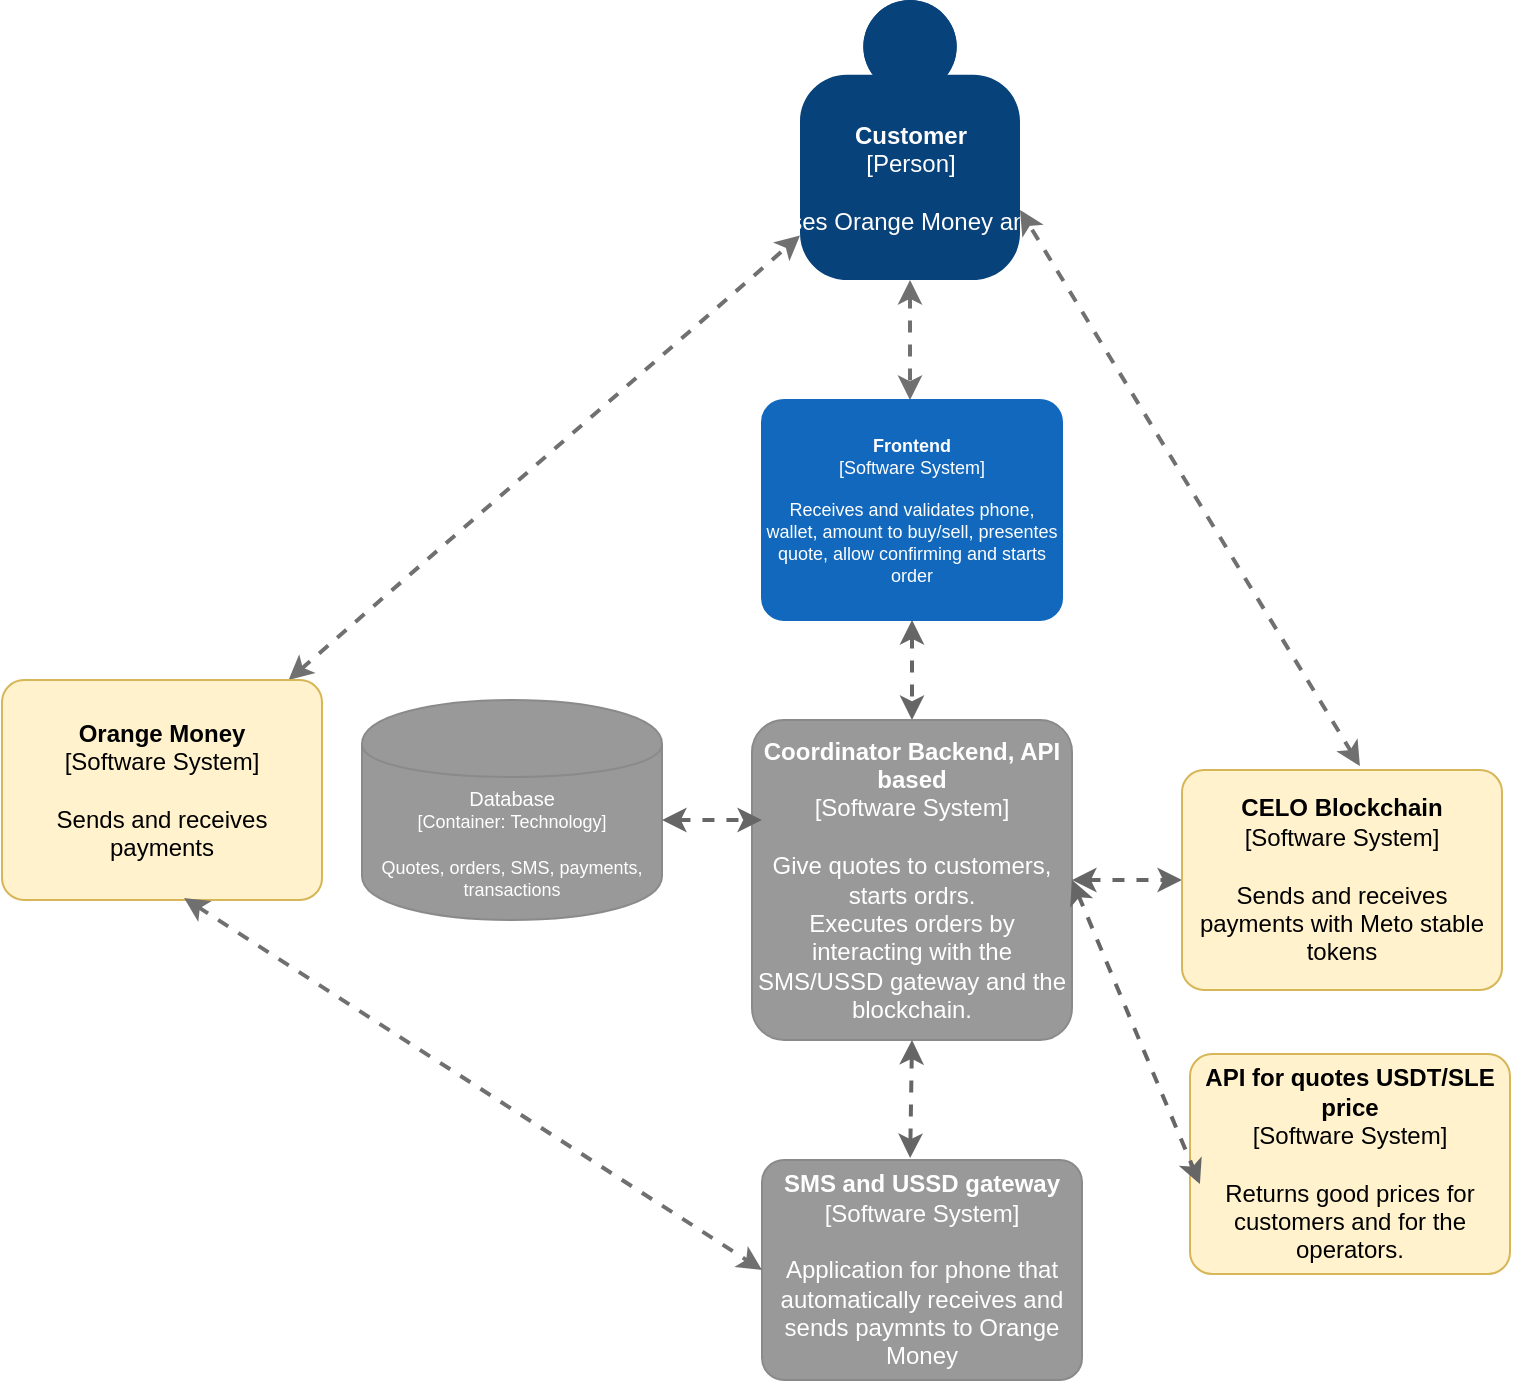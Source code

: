 <mxfile version="28.1.0" pages="2">
  <diagram name="Architecture" id="yEEcBh3pB4Gzy4ZBuALV">
    <mxGraphModel dx="763" dy="410" grid="1" gridSize="10" guides="1" tooltips="1" connect="1" arrows="1" fold="1" page="1" pageScale="1" pageWidth="827" pageHeight="1169" math="0" shadow="0">
      <root>
        <mxCell id="0" />
        <mxCell id="1" parent="0" />
        <mxCell id="A9j_EMK6ovxgZcbHLVMY-1" style="edgeStyle=none;rounded=0;orthogonalLoop=1;jettySize=auto;html=1;dashed=1;strokeColor=#666666;strokeWidth=2;fillColor=#f5f5f5;exitX=0.5;exitY=1;exitDx=0;exitDy=0;exitPerimeter=0;startArrow=classic;startFill=1;" parent="1" source="A9j_EMK6ovxgZcbHLVMY-7" target="A9j_EMK6ovxgZcbHLVMY-8" edge="1">
          <mxGeometry relative="1" as="geometry">
            <mxPoint x="603" y="335" as="targetPoint" />
            <mxPoint x="534" y="335" as="sourcePoint" />
          </mxGeometry>
        </mxCell>
        <mxCell id="A9j_EMK6ovxgZcbHLVMY-2" value="&lt;br&gt;&lt;div&gt;&lt;br&gt;&lt;/div&gt;" style="edgeLabel;html=1;align=center;verticalAlign=middle;resizable=0;points=[];" parent="A9j_EMK6ovxgZcbHLVMY-1" connectable="0" vertex="1">
          <mxGeometry x="-0.04" y="2" relative="1" as="geometry">
            <mxPoint as="offset" />
          </mxGeometry>
        </mxCell>
        <mxCell id="A9j_EMK6ovxgZcbHLVMY-3" style="edgeStyle=none;rounded=0;orthogonalLoop=1;jettySize=auto;html=1;dashed=1;strokeColor=#707070;strokeWidth=2;fontColor=#707070;startArrow=classic;startFill=1;endArrow=classic;endFill=1;" parent="1" source="A9j_EMK6ovxgZcbHLVMY-6" target="A9j_EMK6ovxgZcbHLVMY-5" edge="1">
          <mxGeometry relative="1" as="geometry">
            <mxPoint x="298.703" y="280" as="sourcePoint" />
          </mxGeometry>
        </mxCell>
        <mxCell id="A9j_EMK6ovxgZcbHLVMY-4" style="edgeStyle=none;rounded=0;orthogonalLoop=1;jettySize=auto;html=1;dashed=1;strokeColor=#707070;strokeWidth=2;fontColor=#707070;startArrow=classic;startFill=1;" parent="1" source="A9j_EMK6ovxgZcbHLVMY-5" edge="1">
          <mxGeometry relative="1" as="geometry">
            <mxPoint x="454" y="280" as="targetPoint" />
          </mxGeometry>
        </mxCell>
        <object placeholders="1" c4Name="Customer" c4Type="Person" c4Description="Buys or sells. Uses Orange Money and a web3 wallet." label="&lt;b&gt;%c4Name%&lt;/b&gt;&lt;div&gt;[%c4Type%]&lt;/div&gt;&lt;br&gt;&lt;div&gt;%c4Description%&lt;/div&gt;" id="A9j_EMK6ovxgZcbHLVMY-5">
          <mxCell style="html=1;dashed=0;whitespace=wrap;fillColor=#08427b;strokeColor=none;fontColor=#ffffff;shape=mxgraph.c4.person;align=center;metaEdit=1;points=[[0.5,0,0],[1,0.5,0],[1,0.75,0],[0.75,1,0],[0.5,1,0],[0.25,1,0],[0,0.75,0],[0,0.5,0]];metaData={&quot;c4Type&quot;:{&quot;editable&quot;:false}};" parent="1" vertex="1">
            <mxGeometry x="399" y="80" width="110.0" height="140" as="geometry" />
          </mxCell>
        </object>
        <object placeholders="1" c4Name="Orange Money" c4Type="Software System" c4Description="Sends and receives payments" label="&lt;b&gt;%c4Name%&lt;/b&gt;&lt;div&gt;[%c4Type%]&lt;/div&gt;&lt;br&gt;&lt;div&gt;%c4Description%&lt;/div&gt;" id="A9j_EMK6ovxgZcbHLVMY-6">
          <mxCell style="rounded=1;whiteSpace=wrap;html=1;labelBackgroundColor=none;fillColor=#fff2cc;align=center;arcSize=10;strokeColor=#d6b656;metaEdit=1;metaData={&quot;c4Type&quot;:{&quot;editable&quot;:false}};points=[[0.25,0,0],[0.5,0,0],[0.75,0,0],[1,0.25,0],[1,0.5,0],[1,0.75,0],[0.75,1,0],[0.5,1,0],[0.25,1,0],[0,0.75,0],[0,0.5,0],[0,0.25,0]];" parent="1" vertex="1">
            <mxGeometry y="420" width="160" height="110.0" as="geometry" />
          </mxCell>
        </object>
        <object placeholders="1" c4Name="Frontend" c4Type="Software System" c4Description="Receives and validates phone, wallet, amount to buy/sell, presentes quote, allow confirming and starts order" label="&lt;b style=&quot;font-size: 9px;&quot;&gt;%c4Name%&lt;/b&gt;&lt;div style=&quot;font-size: 9px;&quot;&gt;[%c4Type%]&lt;/div&gt;&lt;br style=&quot;font-size: 9px;&quot;&gt;&lt;div style=&quot;font-size: 9px;&quot;&gt;%c4Description%&lt;/div&gt;" id="A9j_EMK6ovxgZcbHLVMY-7">
          <mxCell style="rounded=1;whiteSpace=wrap;html=1;labelBackgroundColor=none;fillColor=#1168BD;fontColor=#ffffff;align=center;arcSize=10;strokeColor=#1168BD;metaEdit=1;metaData={&quot;c4Type&quot;:{&quot;editable&quot;:false}};points=[[0.25,0,0],[0.5,0,0],[0.75,0,0],[1,0.25,0],[1,0.5,0],[1,0.75,0],[0.75,1,0],[0.5,1,0],[0.25,1,0],[0,0.75,0],[0,0.5,0],[0,0.25,0]];fontSize=9;" parent="1" vertex="1">
            <mxGeometry x="380" y="280" width="150" height="110" as="geometry" />
          </mxCell>
        </object>
        <object placeholders="1" c4Name="Coordinator Backend, API based" c4Type="Software System" c4Description="Give quotes to customers, starts ordrs.&#xa;Executes orders by interacting with the SMS/USSD gateway and the blockchain." label="&lt;b&gt;%c4Name%&lt;/b&gt;&lt;div&gt;[%c4Type%]&lt;/div&gt;&lt;br&gt;&lt;div&gt;%c4Description%&lt;/div&gt;" id="A9j_EMK6ovxgZcbHLVMY-8">
          <mxCell style="rounded=1;whiteSpace=wrap;html=1;labelBackgroundColor=none;fillColor=#999999;fontColor=#ffffff;align=center;arcSize=10;strokeColor=#8A8A8A;metaEdit=1;metaData={&quot;c4Type&quot;:{&quot;editable&quot;:false}};points=[[0.25,0,0],[0.5,0,0],[0.75,0,0],[1,0.25,0],[1,0.5,0],[1,0.75,0],[0.75,1,0],[0.5,1,0],[0.25,1,0],[0,0.75,0],[0,0.5,0],[0,0.25,0]];" parent="1" vertex="1">
            <mxGeometry x="375" y="440" width="160" height="160" as="geometry" />
          </mxCell>
        </object>
        <object placeholders="1" c4Name="SMS and USSD gateway" c4Type="Software System" c4Description="Application for phone that automatically receives and sends paymnts to Orange Money" label="&lt;b&gt;%c4Name%&lt;/b&gt;&lt;div&gt;[%c4Type%]&lt;/div&gt;&lt;br&gt;&lt;div&gt;%c4Description%&lt;/div&gt;" id="A9j_EMK6ovxgZcbHLVMY-9">
          <mxCell style="rounded=1;whiteSpace=wrap;html=1;labelBackgroundColor=none;fillColor=#999999;fontColor=#ffffff;align=center;arcSize=10;strokeColor=#8A8A8A;metaEdit=1;metaData={&quot;c4Type&quot;:{&quot;editable&quot;:false}};points=[[0.25,0,0],[0.5,0,0],[0.75,0,0],[1,0.25,0],[1,0.5,0],[1,0.75,0],[0.75,1,0],[0.5,1,0],[0.25,1,0],[0,0.75,0],[0,0.5,0],[0,0.25,0]];" parent="1" vertex="1">
            <mxGeometry x="380" y="660" width="160" height="110.0" as="geometry" />
          </mxCell>
        </object>
        <mxCell id="A9j_EMK6ovxgZcbHLVMY-10" style="edgeStyle=none;rounded=0;orthogonalLoop=1;jettySize=auto;html=1;dashed=1;strokeColor=#666666;strokeWidth=2;fillColor=#f5f5f5;exitX=0.5;exitY=1;exitDx=0;exitDy=0;exitPerimeter=0;entryX=0.463;entryY=-0.009;entryDx=0;entryDy=0;entryPerimeter=0;startArrow=classic;startFill=1;" parent="1" source="A9j_EMK6ovxgZcbHLVMY-8" target="A9j_EMK6ovxgZcbHLVMY-9" edge="1">
          <mxGeometry relative="1" as="geometry">
            <mxPoint x="465" y="503" as="targetPoint" />
            <mxPoint x="465" y="453" as="sourcePoint" />
          </mxGeometry>
        </mxCell>
        <object placeholders="1" c4Type="Database" c4Technology="Technology" c4Description="Quotes, orders, SMS, payments, transactions" label="%c4Type%&lt;div style=&quot;font-size: 9px;&quot;&gt;[Container:&amp;nbsp;%c4Technology%]&lt;/div&gt;&lt;br style=&quot;font-size: 9px;&quot;&gt;&lt;div style=&quot;font-size: 9px;&quot;&gt;%c4Description%&lt;/div&gt;" id="A9j_EMK6ovxgZcbHLVMY-11">
          <mxCell style="shape=cylinder;whiteSpace=wrap;html=1;boundedLbl=1;rounded=1;labelBackgroundColor=none;fillColor=#999999;fontSize=10;fontColor=#ffffff;align=center;strokeColor=#8A8A8A;metaEdit=1;points=[[0.5,0,0],[1,0.25,0],[1,0.5,0],[1,0.75,0],[0.5,1,0],[0,0.75,0],[0,0.5,0],[0,0.25,0]];metaData={&quot;c4Type&quot;:{&quot;editable&quot;:false}};arcSize=10;" parent="1" vertex="1">
            <mxGeometry x="180" y="430" width="150" height="110" as="geometry" />
          </mxCell>
        </object>
        <mxCell id="A9j_EMK6ovxgZcbHLVMY-12" style="edgeStyle=none;rounded=0;orthogonalLoop=1;jettySize=auto;html=1;dashed=1;strokeColor=#666666;strokeWidth=2;fillColor=#f5f5f5;startArrow=classic;startFill=1;endArrow=classic;endFill=1;" parent="1" edge="1">
          <mxGeometry relative="1" as="geometry">
            <mxPoint x="380" y="490" as="targetPoint" />
            <mxPoint x="330" y="490" as="sourcePoint" />
          </mxGeometry>
        </mxCell>
        <mxCell id="A9j_EMK6ovxgZcbHLVMY-13" style="edgeStyle=none;rounded=0;orthogonalLoop=1;jettySize=auto;html=1;dashed=1;strokeColor=#707070;strokeWidth=2;fontColor=#707070;startArrow=classic;startFill=1;exitX=0.569;exitY=0.991;exitDx=0;exitDy=0;exitPerimeter=0;entryX=0;entryY=0.5;entryDx=0;entryDy=0;entryPerimeter=0;" parent="1" source="A9j_EMK6ovxgZcbHLVMY-6" target="A9j_EMK6ovxgZcbHLVMY-9" edge="1">
          <mxGeometry relative="1" as="geometry">
            <mxPoint x="245" y="430" as="sourcePoint" />
            <mxPoint x="409" y="228" as="targetPoint" />
          </mxGeometry>
        </mxCell>
        <mxCell id="A9j_EMK6ovxgZcbHLVMY-14" style="edgeStyle=none;rounded=0;orthogonalLoop=1;jettySize=auto;html=1;dashed=1;strokeColor=#666666;strokeWidth=2;fillColor=#f5f5f5;startArrow=classic;startFill=1;endArrow=classic;endFill=1;exitX=1;exitY=0.5;exitDx=0;exitDy=0;exitPerimeter=0;entryX=0;entryY=0.5;entryDx=0;entryDy=0;entryPerimeter=0;" parent="1" source="A9j_EMK6ovxgZcbHLVMY-8" target="A9j_EMK6ovxgZcbHLVMY-15" edge="1">
          <mxGeometry relative="1" as="geometry">
            <mxPoint x="593" y="494.02" as="targetPoint" />
            <mxPoint x="540" y="494.5" as="sourcePoint" />
          </mxGeometry>
        </mxCell>
        <object placeholders="1" c4Name="CELO Blockchain" c4Type="Software System" c4Description="Sends and receives payments with Meto stable tokens" label="&lt;b&gt;%c4Name%&lt;/b&gt;&lt;div&gt;[%c4Type%]&lt;/div&gt;&lt;br&gt;&lt;div&gt;%c4Description%&lt;/div&gt;" id="A9j_EMK6ovxgZcbHLVMY-15">
          <mxCell style="rounded=1;whiteSpace=wrap;html=1;labelBackgroundColor=none;fillColor=#fff2cc;align=center;arcSize=10;strokeColor=#d6b656;metaEdit=1;metaData={&quot;c4Type&quot;:{&quot;editable&quot;:false}};points=[[0.25,0,0],[0.5,0,0],[0.75,0,0],[1,0.25,0],[1,0.5,0],[1,0.75,0],[0.75,1,0],[0.5,1,0],[0.25,1,0],[0,0.75,0],[0,0.5,0],[0,0.25,0]];" parent="1" vertex="1">
            <mxGeometry x="590" y="465" width="160" height="110.0" as="geometry" />
          </mxCell>
        </object>
        <mxCell id="A9j_EMK6ovxgZcbHLVMY-16" style="edgeStyle=none;rounded=0;orthogonalLoop=1;jettySize=auto;html=1;dashed=1;strokeColor=#707070;strokeWidth=2;fontColor=#707070;startArrow=classic;startFill=1;endArrow=classic;endFill=1;entryX=1;entryY=0.75;entryDx=0;entryDy=0;entryPerimeter=0;exitX=0.556;exitY=-0.018;exitDx=0;exitDy=0;exitPerimeter=0;" parent="1" source="A9j_EMK6ovxgZcbHLVMY-15" target="A9j_EMK6ovxgZcbHLVMY-5" edge="1">
          <mxGeometry relative="1" as="geometry">
            <mxPoint x="153" y="430" as="sourcePoint" />
            <mxPoint x="409" y="208" as="targetPoint" />
          </mxGeometry>
        </mxCell>
        <object placeholders="1" c4Name="API for quotes USDT/SLE price" c4Type="Software System" c4Description="Returns good prices for customers and for the operators." label="&lt;b&gt;%c4Name%&lt;/b&gt;&lt;div&gt;[%c4Type%]&lt;/div&gt;&lt;br&gt;&lt;div&gt;%c4Description%&lt;/div&gt;" id="A9j_EMK6ovxgZcbHLVMY-17">
          <mxCell style="rounded=1;whiteSpace=wrap;html=1;labelBackgroundColor=none;fillColor=#fff2cc;align=center;arcSize=10;strokeColor=#d6b656;metaEdit=1;metaData={&quot;c4Type&quot;:{&quot;editable&quot;:false}};points=[[0.25,0,0],[0.5,0,0],[0.75,0,0],[1,0.25,0],[1,0.5,0],[1,0.75,0],[0.75,1,0],[0.5,1,0],[0.25,1,0],[0,0.75,0],[0,0.5,0],[0,0.25,0]];" parent="1" vertex="1">
            <mxGeometry x="594" y="607" width="160" height="110.0" as="geometry" />
          </mxCell>
        </object>
        <mxCell id="A9j_EMK6ovxgZcbHLVMY-18" style="edgeStyle=none;rounded=0;orthogonalLoop=1;jettySize=auto;html=1;dashed=1;strokeColor=#666666;strokeWidth=2;fillColor=#f5f5f5;startArrow=classic;startFill=1;endArrow=classic;endFill=1;exitX=1;exitY=0.5;exitDx=0;exitDy=0;exitPerimeter=0;entryX=0.031;entryY=0.591;entryDx=0;entryDy=0;entryPerimeter=0;" parent="1" source="A9j_EMK6ovxgZcbHLVMY-8" target="A9j_EMK6ovxgZcbHLVMY-17" edge="1">
          <mxGeometry relative="1" as="geometry">
            <mxPoint x="600" y="530" as="targetPoint" />
            <mxPoint x="545" y="530" as="sourcePoint" />
          </mxGeometry>
        </mxCell>
      </root>
    </mxGraphModel>
  </diagram>
  <diagram name="Sequence Diagram" id="R4Cch6qKQU9F4RPv7u8d">
    <mxGraphModel grid="1" page="1" gridSize="10" guides="1" tooltips="1" connect="1" arrows="1" fold="1" pageScale="1" pageWidth="827" pageHeight="1169" math="0" shadow="0">
      <root>
        <mxCell id="0" />
        <mxCell id="1" parent="0" />
        <mxCell id="4MqRkUAsGrOZfH2zQXBG-1" value="break" style="shape=umlFrame;whiteSpace=wrap;html=1;fillColor=#f5f5f5;fontColor=#333333;strokeColor=#666666;" vertex="1" parent="1">
          <mxGeometry x="47" y="184" width="403" height="56" as="geometry" />
        </mxCell>
        <mxCell id="4MqRkUAsGrOZfH2zQXBG-2" value="loop" style="shape=umlFrame;whiteSpace=wrap;html=1;fillColor=#f5f5f5;fontColor=#333333;strokeColor=#666666;" vertex="1" parent="1">
          <mxGeometry x="48" y="321" width="402" height="81" as="geometry" />
        </mxCell>
        <mxCell id="4MqRkUAsGrOZfH2zQXBG-3" value="alt" style="shape=umlFrame;whiteSpace=wrap;html=1;fillColor=#f5f5f5;fontColor=#333333;strokeColor=#666666;" vertex="1" parent="1">
          <mxGeometry x="-98" y="708" width="910" height="377" as="geometry" />
        </mxCell>
        <mxCell id="4MqRkUAsGrOZfH2zQXBG-4" value="break" style="shape=umlFrame;whiteSpace=wrap;html=1;fillColor=#f5f5f5;fontColor=#333333;strokeColor=#666666;" vertex="1" parent="1">
          <mxGeometry x="48" y="435" width="402" height="65" as="geometry" />
        </mxCell>
        <mxCell id="4MqRkUAsGrOZfH2zQXBG-5" value="loop" style="shape=umlFrame;whiteSpace=wrap;html=1;fillColor=#f5f5f5;fontColor=#333333;strokeColor=#666666;" vertex="1" parent="1">
          <mxGeometry x="48" y="599" width="402" height="91" as="geometry" />
        </mxCell>
        <mxCell id="4MqRkUAsGrOZfH2zQXBG-6" value="Customer" style="shape=umlLifeline;participant=umlActor;perimeter=lifelinePerimeter;html=1;container=1;collapsible=0;recursiveResize=0;verticalAlign=top;spacingTop=36;outlineConnect=0;size=40;fillColor=#f8cecc;strokeColor=#b85450;" vertex="1" parent="1">
          <mxGeometry x="-105" y="44" width="20" height="1090" as="geometry" />
        </mxCell>
        <mxCell id="4MqRkUAsGrOZfH2zQXBG-7" value="" style="html=1;points=[];perimeter=orthogonalPerimeter;fillColor=#f8cecc;strokeColor=#b85450;" vertex="1" parent="4MqRkUAsGrOZfH2zQXBG-6">
          <mxGeometry x="3" y="70" width="10" height="950" as="geometry" />
        </mxCell>
        <mxCell id="4MqRkUAsGrOZfH2zQXBG-8" value="purchase_quote(buyerName, wallet, phone)" style="html=1;verticalAlign=bottom;endArrow=block;entryX=0;entryY=0;rounded=0;exitX=0.8;exitY=0.019;exitDx=0;exitDy=0;exitPerimeter=0;" edge="1" parent="1" source="4MqRkUAsGrOZfH2zQXBG-26" target="4MqRkUAsGrOZfH2zQXBG-14">
          <mxGeometry relative="1" as="geometry">
            <mxPoint x="245" y="170" as="sourcePoint" />
          </mxGeometry>
        </mxCell>
        <mxCell id="4MqRkUAsGrOZfH2zQXBG-9" value="Coordinator&lt;div&gt;Database&lt;/div&gt;" style="shape=umlLifeline;participant=umlEntity;perimeter=lifelinePerimeter;whiteSpace=wrap;html=1;container=1;collapsible=0;recursiveResize=0;verticalAlign=top;spacingTop=36;outlineConnect=0;fillColor=#f5f5f5;strokeColor=#666666;fontColor=#333333;" vertex="1" parent="1">
          <mxGeometry x="560" y="91" width="40" height="950" as="geometry" />
        </mxCell>
        <mxCell id="4MqRkUAsGrOZfH2zQXBG-10" value="" style="html=1;points=[];perimeter=orthogonalPerimeter;fillColor=#f5f5f5;strokeColor=#666666;fontColor=#333333;" vertex="1" parent="4MqRkUAsGrOZfH2zQXBG-9">
          <mxGeometry x="15" y="90" width="10" height="860" as="geometry" />
        </mxCell>
        <mxCell id="4MqRkUAsGrOZfH2zQXBG-11" value="SMS and USSD Gateway" style="shape=umlLifeline;perimeter=lifelinePerimeter;whiteSpace=wrap;html=1;container=1;collapsible=0;recursiveResize=0;outlineConnect=0;fillColor=#f5f5f5;strokeColor=#666666;fontColor=#333333;size=46;" vertex="1" parent="1">
          <mxGeometry x="600" y="665" width="100" height="410" as="geometry" />
        </mxCell>
        <mxCell id="4MqRkUAsGrOZfH2zQXBG-12" value="" style="html=1;points=[];perimeter=orthogonalPerimeter;fillColor=#f5f5f5;strokeColor=#666666;fontColor=#333333;" vertex="1" parent="4MqRkUAsGrOZfH2zQXBG-11">
          <mxGeometry x="45" y="80" width="10" height="170" as="geometry" />
        </mxCell>
        <mxCell id="4MqRkUAsGrOZfH2zQXBG-13" value="Coordinator Backend" style="shape=umlLifeline;perimeter=lifelinePerimeter;whiteSpace=wrap;html=1;container=1;collapsible=0;recursiveResize=0;outlineConnect=0;fillColor=#f5f5f5;strokeColor=#666666;fontColor=#333333;" vertex="1" parent="1">
          <mxGeometry x="384" y="75" width="100" height="1000" as="geometry" />
        </mxCell>
        <mxCell id="4MqRkUAsGrOZfH2zQXBG-14" value="" style="html=1;points=[];perimeter=orthogonalPerimeter;fillColor=#f5f5f5;strokeColor=#666666;fontColor=#333333;" vertex="1" parent="4MqRkUAsGrOZfH2zQXBG-13">
          <mxGeometry x="45" y="95" width="10" height="875" as="geometry" />
        </mxCell>
        <mxCell id="4MqRkUAsGrOZfH2zQXBG-15" style="edgeStyle=orthogonalEdgeStyle;rounded=0;orthogonalLoop=1;jettySize=auto;html=1;curved=0;exitX=0.6;exitY=0.303;exitDx=0;exitDy=0;exitPerimeter=0;" edge="1" parent="1">
          <mxGeometry relative="1" as="geometry">
            <mxPoint x="53" y="429.185" as="sourcePoint" />
            <mxPoint x="430" y="425" as="targetPoint" />
            <Array as="points">
              <mxPoint x="53" y="425" />
              <mxPoint x="244" y="425" />
              <mxPoint x="244" y="426" />
            </Array>
          </mxGeometry>
        </mxCell>
        <mxCell id="4MqRkUAsGrOZfH2zQXBG-16" value="purchase_order(token, amountSle)" style="edgeLabel;html=1;align=center;verticalAlign=middle;resizable=0;points=[];" connectable="0" vertex="1" parent="4MqRkUAsGrOZfH2zQXBG-15">
          <mxGeometry x="-0.091" relative="1" as="geometry">
            <mxPoint y="-13" as="offset" />
          </mxGeometry>
        </mxCell>
        <mxCell id="4MqRkUAsGrOZfH2zQXBG-17" value="error" style="html=1;verticalAlign=bottom;endArrow=open;dashed=1;endSize=8;curved=0;rounded=0;" edge="1" parent="1" source="4MqRkUAsGrOZfH2zQXBG-13">
          <mxGeometry x="-0.268" y="-1" relative="1" as="geometry">
            <mxPoint x="430" y="481" as="sourcePoint" />
            <mxPoint x="-95.5" y="481" as="targetPoint" />
            <mxPoint as="offset" />
          </mxGeometry>
        </mxCell>
        <mxCell id="4MqRkUAsGrOZfH2zQXBG-18" value="[invalid_input() || expired_quote()]" style="text;html=1;align=center;verticalAlign=middle;resizable=0;points=[];autosize=1;strokeColor=none;fillColor=none;" vertex="1" parent="1">
          <mxGeometry x="109" y="436" width="230" height="30" as="geometry" />
        </mxCell>
        <mxCell id="4MqRkUAsGrOZfH2zQXBG-19" value="error" style="html=1;verticalAlign=bottom;endArrow=open;dashed=1;endSize=8;curved=0;rounded=0;endFill=0;" edge="1" parent="1">
          <mxGeometry x="-0.268" y="-2" relative="1" as="geometry">
            <mxPoint x="433.5" y="232" as="sourcePoint" />
            <mxPoint x="-95.5" y="232" as="targetPoint" />
            <mxPoint as="offset" />
          </mxGeometry>
        </mxCell>
        <mxCell id="4MqRkUAsGrOZfH2zQXBG-20" value="[invalid_input() || unavailable_services()]" style="text;html=1;align=center;verticalAlign=middle;resizable=0;points=[];autosize=1;strokeColor=none;fillColor=none;" vertex="1" parent="1">
          <mxGeometry x="107" y="186" width="270" height="30" as="geometry" />
        </mxCell>
        <mxCell id="4MqRkUAsGrOZfH2zQXBG-21" value="[every 10 seconds or until order_to_buy]" style="text;html=1;align=center;verticalAlign=middle;resizable=0;points=[];autosize=1;strokeColor=none;fillColor=none;" vertex="1" parent="1">
          <mxGeometry x="110" y="320" width="270" height="30" as="geometry" />
        </mxCell>
        <mxCell id="4MqRkUAsGrOZfH2zQXBG-22" value="[every 10 sec. for 15 min. or until sms_received]" style="text;html=1;align=center;verticalAlign=middle;resizable=0;points=[];autosize=1;strokeColor=none;fillColor=none;" vertex="1" parent="1">
          <mxGeometry x="108" y="599" width="320" height="30" as="geometry" />
        </mxCell>
        <mxCell id="4MqRkUAsGrOZfH2zQXBG-23" style="edgeStyle=orthogonalEdgeStyle;rounded=0;orthogonalLoop=1;jettySize=auto;html=1;curved=0;entryX=0;entryY=0;entryDx=0;entryDy=5;entryPerimeter=0;exitX=0.4;exitY=0.606;exitDx=0;exitDy=0;exitPerimeter=0;" edge="1" parent="1" source="4MqRkUAsGrOZfH2zQXBG-26">
          <mxGeometry relative="1" as="geometry">
            <mxPoint x="12" y="641.145" as="sourcePoint" />
            <mxPoint x="430" y="641" as="targetPoint" />
            <Array as="points">
              <mxPoint x="51" y="641" />
              <mxPoint x="244" y="641" />
              <mxPoint x="244" y="642" />
            </Array>
          </mxGeometry>
        </mxCell>
        <mxCell id="4MqRkUAsGrOZfH2zQXBG-24" value="purchase_order_state(token)" style="edgeLabel;html=1;align=center;verticalAlign=middle;resizable=0;points=[];" connectable="0" vertex="1" parent="4MqRkUAsGrOZfH2zQXBG-23">
          <mxGeometry x="-0.091" relative="1" as="geometry">
            <mxPoint y="-6" as="offset" />
          </mxGeometry>
        </mxCell>
        <mxCell id="4MqRkUAsGrOZfH2zQXBG-25" value="Frontend (webapp/MiniPay)" style="shape=umlLifeline;perimeter=lifelinePerimeter;whiteSpace=wrap;html=1;container=1;collapsible=0;recursiveResize=0;outlineConnect=0;fillColor=#dae8fc;strokeColor=#6c8ebf;" vertex="1" parent="1">
          <mxGeometry x="2" y="58" width="100" height="990" as="geometry" />
        </mxCell>
        <mxCell id="4MqRkUAsGrOZfH2zQXBG-26" value="" style="html=1;points=[];perimeter=orthogonalPerimeter;fillColor=#dae8fc;strokeColor=#6c8ebf;" vertex="1" parent="4MqRkUAsGrOZfH2zQXBG-25">
          <mxGeometry x="45" y="95" width="10" height="895" as="geometry" />
        </mxCell>
        <mxCell id="4MqRkUAsGrOZfH2zQXBG-27" value="Connects,&amp;nbsp;&lt;div&gt;gives information and&amp;nbsp;&lt;/div&gt;&lt;div&gt;Requests quote&lt;/div&gt;" style="html=1;verticalAlign=bottom;endArrow=block;curved=0;rounded=0;strokeColor=#000000;fontColor=#393C56;fillColor=#F2CC8F;entryX=0.4;entryY=0.011;entryDx=0;entryDy=0;entryPerimeter=0;" edge="1" parent="1" source="4MqRkUAsGrOZfH2zQXBG-6" target="4MqRkUAsGrOZfH2zQXBG-26">
          <mxGeometry width="80" relative="1" as="geometry">
            <mxPoint x="-39" y="161" as="sourcePoint" />
            <mxPoint x="41" y="161" as="targetPoint" />
          </mxGeometry>
        </mxCell>
        <mxCell id="4MqRkUAsGrOZfH2zQXBG-28" value="Receives quote updated&lt;div&gt;automatically&lt;/div&gt;" style="html=1;verticalAlign=bottom;endArrow=open;dashed=1;endSize=8;curved=0;rounded=0;strokeColor=#000000;fontColor=#393C56;fillColor=#F2CC8F;" edge="1" parent="1" target="4MqRkUAsGrOZfH2zQXBG-6">
          <mxGeometry relative="1" as="geometry">
            <mxPoint x="48" y="340" as="sourcePoint" />
            <mxPoint x="-32" y="340" as="targetPoint" />
          </mxGeometry>
        </mxCell>
        <mxCell id="4MqRkUAsGrOZfH2zQXBG-29" style="edgeStyle=none;rounded=0;orthogonalLoop=1;jettySize=auto;html=1;endArrow=open;endFill=0;dashed=1;entryX=0.4;entryY=0.169;entryDx=0;entryDy=0;entryPerimeter=0;" edge="1" parent="1" target="4MqRkUAsGrOZfH2zQXBG-26">
          <mxGeometry relative="1" as="geometry">
            <Array as="points">
              <mxPoint x="229" y="303" />
            </Array>
            <mxPoint x="430" y="302" as="sourcePoint" />
            <mxPoint x="134" y="303" as="targetPoint" />
          </mxGeometry>
        </mxCell>
        <mxCell id="4MqRkUAsGrOZfH2zQXBG-30" value="(token, timestamp, usdPriceInSle, minimum, maximum)&lt;div&gt;token is randomly chosen to authenticate customer&lt;/div&gt;" style="edgeLabel;html=1;align=center;verticalAlign=middle;resizable=0;points=[];" connectable="0" vertex="1" parent="4MqRkUAsGrOZfH2zQXBG-29">
          <mxGeometry x="0.2" relative="1" as="geometry">
            <mxPoint x="37" y="-17" as="offset" />
          </mxGeometry>
        </mxCell>
        <mxCell id="4MqRkUAsGrOZfH2zQXBG-31" style="edgeStyle=none;rounded=0;orthogonalLoop=1;jettySize=auto;html=1;endArrow=open;endFill=0;dashed=1;entryX=0.3;entryY=0.261;entryDx=0;entryDy=0;entryPerimeter=0;" edge="1" parent="1" source="4MqRkUAsGrOZfH2zQXBG-13" target="4MqRkUAsGrOZfH2zQXBG-26">
          <mxGeometry relative="1" as="geometry">
            <Array as="points">
              <mxPoint x="230" y="384" />
            </Array>
            <mxPoint x="440" y="384" as="sourcePoint" />
            <mxPoint x="60" y="384" as="targetPoint" />
          </mxGeometry>
        </mxCell>
        <mxCell id="4MqRkUAsGrOZfH2zQXBG-32" value="token, timestamp, usdPriceInSle, minimum, maximum)" style="edgeLabel;html=1;align=center;verticalAlign=middle;resizable=0;points=[];" connectable="0" vertex="1" parent="4MqRkUAsGrOZfH2zQXBG-31">
          <mxGeometry x="0.2" relative="1" as="geometry">
            <mxPoint x="37" y="-17" as="offset" />
          </mxGeometry>
        </mxCell>
        <mxCell id="4MqRkUAsGrOZfH2zQXBG-33" value="Confirms to buy" style="html=1;verticalAlign=bottom;endArrow=block;curved=0;rounded=0;strokeColor=#000000;fontColor=#393C56;fillColor=#F2CC8F;entryX=0.4;entryY=0.011;entryDx=0;entryDy=0;entryPerimeter=0;" edge="1" parent="1">
          <mxGeometry width="80" relative="1" as="geometry">
            <mxPoint x="-92" y="410" as="sourcePoint" />
            <mxPoint x="54" y="410" as="targetPoint" />
          </mxGeometry>
        </mxCell>
        <mxCell id="4MqRkUAsGrOZfH2zQXBG-34" value="(token, secondsToPay, amountSle,&amp;nbsp;&lt;div&gt;amountUsd, phoneNumberToPay, nameOfReceiver)&lt;/div&gt;" style="html=1;verticalAlign=bottom;endArrow=open;dashed=1;endSize=8;curved=0;rounded=0;" edge="1" parent="1" source="4MqRkUAsGrOZfH2zQXBG-13">
          <mxGeometry relative="1" as="geometry">
            <mxPoint x="430" y="553" as="sourcePoint" />
            <mxPoint x="51.5" y="553" as="targetPoint" />
          </mxGeometry>
        </mxCell>
        <mxCell id="4MqRkUAsGrOZfH2zQXBG-35" value="User can read&amp;nbsp;&lt;div&gt;Order information&lt;/div&gt;&lt;div&gt;and time limit 15 min.&amp;nbsp;&lt;/div&gt;" style="html=1;verticalAlign=bottom;endArrow=open;dashed=1;endSize=8;curved=0;rounded=0;strokeColor=#000000;fontColor=#393C56;fillColor=#F2CC8F;" edge="1" parent="1">
          <mxGeometry relative="1" as="geometry">
            <mxPoint x="50" y="565" as="sourcePoint" />
            <mxPoint x="-93" y="565" as="targetPoint" />
          </mxGeometry>
        </mxCell>
        <mxCell id="4MqRkUAsGrOZfH2zQXBG-36" value="[user pays correctly]" style="text;html=1;align=center;verticalAlign=middle;resizable=0;points=[];autosize=1;strokeColor=none;fillColor=none;" vertex="1" parent="1">
          <mxGeometry x="-95" y="734" width="150" height="30" as="geometry" />
        </mxCell>
        <mxCell id="4MqRkUAsGrOZfH2zQXBG-37" value="Orange Money" style="shape=umlLifeline;perimeter=lifelinePerimeter;whiteSpace=wrap;html=1;container=1;collapsible=0;recursiveResize=0;outlineConnect=0;fillColor=#ffe6cc;strokeColor=#d79b00;" vertex="1" parent="1">
          <mxGeometry x="758" y="500" width="100" height="760" as="geometry" />
        </mxCell>
        <mxCell id="4MqRkUAsGrOZfH2zQXBG-38" value="" style="html=1;points=[];perimeter=orthogonalPerimeter;fillColor=#ffe6cc;strokeColor=#d79b00;" vertex="1" parent="4MqRkUAsGrOZfH2zQXBG-37">
          <mxGeometry x="45" y="115" width="10" height="305" as="geometry" />
        </mxCell>
        <mxCell id="4MqRkUAsGrOZfH2zQXBG-39" value="SMS with correct amount&lt;div&gt;&amp;nbsp;from customer&lt;/div&gt;" style="html=1;verticalAlign=bottom;endArrow=open;dashed=1;endSize=8;curved=0;rounded=0;strokeColor=light-dark(#000000,#B9624B);fontColor=#393C56;fillColor=#F2CC8F;entryX=0.6;entryY=0.459;entryDx=0;entryDy=0;entryPerimeter=0;" edge="1" parent="4MqRkUAsGrOZfH2zQXBG-37" target="4MqRkUAsGrOZfH2zQXBG-12">
          <mxGeometry relative="1" as="geometry">
            <mxPoint x="45" y="322" as="sourcePoint" />
            <mxPoint x="-108" y="322.965" as="targetPoint" />
          </mxGeometry>
        </mxCell>
        <mxCell id="4MqRkUAsGrOZfH2zQXBG-40" style="edgeStyle=none;rounded=0;orthogonalLoop=1;jettySize=auto;html=1;endArrow=open;endFill=0;dashed=1;exitX=0.5;exitY=0.562;exitDx=0;exitDy=0;exitPerimeter=0;" edge="1" parent="1">
          <mxGeometry relative="1" as="geometry">
            <Array as="points">
              <mxPoint x="231" y="675" />
            </Array>
            <mxPoint x="434" y="674.61" as="sourcePoint" />
            <mxPoint x="51.5" y="675" as="targetPoint" />
          </mxGeometry>
        </mxCell>
        <mxCell id="4MqRkUAsGrOZfH2zQXBG-41" value="&quot;pending&quot;" style="edgeLabel;html=1;align=center;verticalAlign=middle;resizable=0;points=[];" connectable="0" vertex="1" parent="4MqRkUAsGrOZfH2zQXBG-40">
          <mxGeometry x="0.2" relative="1" as="geometry">
            <mxPoint x="37" y="-13" as="offset" />
          </mxGeometry>
        </mxCell>
        <mxCell id="4MqRkUAsGrOZfH2zQXBG-42" value="Pays to the correct number the gateway number" style="html=1;verticalAlign=bottom;endArrow=block;curved=0;rounded=0;strokeColor=#000000;fontColor=#393C56;fillColor=#F2CC8F;" edge="1" parent="1">
          <mxGeometry x="-0.474" y="2" width="80" relative="1" as="geometry">
            <mxPoint x="-97.5" y="792.055" as="sourcePoint" />
            <mxPoint x="805.5" y="792.055" as="targetPoint" />
            <mxPoint x="1" as="offset" />
          </mxGeometry>
        </mxCell>
        <mxCell id="4MqRkUAsGrOZfH2zQXBG-43" value="" style="endArrow=open;endFill=1;endSize=12;html=1;rounded=0;strokeColor=#000000;fontColor=#393C56;fillColor=#F2CC8F;entryX=0.3;entryY=0.821;entryDx=0;entryDy=0;entryPerimeter=0;" edge="1" parent="1" source="4MqRkUAsGrOZfH2zQXBG-11">
          <mxGeometry width="160" relative="1" as="geometry">
            <mxPoint x="650" y="817.875" as="sourcePoint" />
            <mxPoint x="432" y="818.905" as="targetPoint" />
          </mxGeometry>
        </mxCell>
        <mxCell id="4MqRkUAsGrOZfH2zQXBG-44" value="sms_received(number, message)" style="edgeLabel;html=1;align=center;verticalAlign=middle;resizable=0;points=[];strokeColor=#E07A5F;fontColor=#393C56;fillColor=#F2CC8F;" connectable="0" vertex="1" parent="4MqRkUAsGrOZfH2zQXBG-43">
          <mxGeometry x="0.055" y="2" relative="1" as="geometry">
            <mxPoint x="9" y="-14" as="offset" />
          </mxGeometry>
        </mxCell>
        <mxCell id="4MqRkUAsGrOZfH2zQXBG-45" value="thanks" style="html=1;verticalAlign=bottom;endArrow=open;dashed=1;endSize=8;curved=0;rounded=0;strokeColor=light-dark(#000000,#B9624B);fontColor=#393C56;fillColor=#F2CC8F;entryX=0.7;entryY=0.718;entryDx=0;entryDy=0;entryPerimeter=0;exitX=0.7;exitY=0.863;exitDx=0;exitDy=0;exitPerimeter=0;" edge="1" parent="1">
          <mxGeometry relative="1" as="geometry">
            <mxPoint x="436" y="894.715" as="sourcePoint" />
            <mxPoint x="652" y="894.06" as="targetPoint" />
          </mxGeometry>
        </mxCell>
        <mxCell id="4MqRkUAsGrOZfH2zQXBG-46" style="edgeStyle=none;rounded=0;orthogonalLoop=1;jettySize=auto;html=1;endArrow=open;endFill=0;dashed=1;exitX=0.56;exitY=0.671;exitDx=0;exitDy=0;exitPerimeter=0;" edge="1" parent="1" target="4MqRkUAsGrOZfH2zQXBG-6">
          <mxGeometry relative="1" as="geometry">
            <Array as="points">
              <mxPoint x="227" y="971" />
            </Array>
            <mxPoint x="436" y="971" as="sourcePoint" />
            <mxPoint x="47.5" y="971" as="targetPoint" />
          </mxGeometry>
        </mxCell>
        <mxCell id="4MqRkUAsGrOZfH2zQXBG-47" value="Receipt" style="edgeLabel;html=1;align=center;verticalAlign=middle;resizable=0;points=[];" connectable="0" vertex="1" parent="4MqRkUAsGrOZfH2zQXBG-46">
          <mxGeometry x="0.2" relative="1" as="geometry">
            <mxPoint x="-65" y="-21" as="offset" />
          </mxGeometry>
        </mxCell>
        <mxCell id="4MqRkUAsGrOZfH2zQXBG-48" value="CELO Blockchain" style="shape=umlLifeline;perimeter=lifelinePerimeter;whiteSpace=wrap;html=1;container=1;collapsible=0;recursiveResize=0;outlineConnect=0;fillColor=#FFFF00;strokeColor=#d6b656;" vertex="1" parent="1">
          <mxGeometry x="840" y="734" width="100" height="760" as="geometry" />
        </mxCell>
        <mxCell id="4MqRkUAsGrOZfH2zQXBG-49" value="" style="html=1;points=[];perimeter=orthogonalPerimeter;fillColor=#FFFF00;strokeColor=#FFFF00;" vertex="1" parent="4MqRkUAsGrOZfH2zQXBG-48">
          <mxGeometry x="45" y="115" width="10" height="105" as="geometry" />
        </mxCell>
        <mxCell id="4MqRkUAsGrOZfH2zQXBG-50" value="" style="endArrow=open;endFill=1;endSize=12;html=1;rounded=0;strokeColor=#000000;fontColor=#393C56;fillColor=#F2CC8F;entryX=0.6;entryY=0.486;entryDx=0;entryDy=0;entryPerimeter=0;" edge="1" parent="1">
          <mxGeometry width="160" relative="1" as="geometry">
            <mxPoint x="430" y="870" as="sourcePoint" />
            <mxPoint x="891" y="871.03" as="targetPoint" />
          </mxGeometry>
        </mxCell>
        <mxCell id="4MqRkUAsGrOZfH2zQXBG-51" value="Trans&lt;span style=&quot;background-color: light-dark(#ffffff, var(--ge-dark-color, #121212)); color: light-dark(rgb(57, 60, 86), rgb(182, 184, 207));&quot;&gt;fers cUSD to customer&#39;s wallet&lt;/span&gt;" style="edgeLabel;html=1;align=center;verticalAlign=middle;resizable=0;points=[];strokeColor=#E07A5F;fontColor=#393C56;fillColor=#F2CC8F;" connectable="0" vertex="1" parent="4MqRkUAsGrOZfH2zQXBG-50">
          <mxGeometry x="0.055" y="2" relative="1" as="geometry">
            <mxPoint x="-164" y="-14" as="offset" />
          </mxGeometry>
        </mxCell>
        <mxCell id="4MqRkUAsGrOZfH2zQXBG-52" style="edgeStyle=none;rounded=0;orthogonalLoop=1;jettySize=auto;html=1;endArrow=open;endFill=0;dashed=1;exitX=0.5;exitY=0.705;exitDx=0;exitDy=0;exitPerimeter=0;" edge="1" parent="1" source="4MqRkUAsGrOZfH2zQXBG-49">
          <mxGeometry relative="1" as="geometry">
            <Array as="points">
              <mxPoint x="510" y="922" />
            </Array>
            <mxPoint x="952.5" y="922" as="sourcePoint" />
            <mxPoint x="430" y="922" as="targetPoint" />
          </mxGeometry>
        </mxCell>
        <mxCell id="4MqRkUAsGrOZfH2zQXBG-53" value="tx receipt" style="edgeLabel;html=1;align=center;verticalAlign=middle;resizable=0;points=[];" connectable="0" vertex="1" parent="4MqRkUAsGrOZfH2zQXBG-52">
          <mxGeometry x="0.2" relative="1" as="geometry">
            <mxPoint x="37" y="-13" as="offset" />
          </mxGeometry>
        </mxCell>
        <mxCell id="4MqRkUAsGrOZfH2zQXBG-54" style="edgeStyle=none;rounded=0;orthogonalLoop=1;jettySize=auto;html=1;endArrow=none;endFill=0;dashed=1;startFill=0;" edge="1" parent="1">
          <mxGeometry relative="1" as="geometry">
            <Array as="points">
              <mxPoint x="226" y="991" />
            </Array>
            <mxPoint x="807.5" y="991" as="sourcePoint" />
            <mxPoint x="-96" y="991" as="targetPoint" />
          </mxGeometry>
        </mxCell>
        <mxCell id="4MqRkUAsGrOZfH2zQXBG-55" value="[else]" style="text;html=1;align=center;verticalAlign=middle;resizable=0;points=[];autosize=1;strokeColor=none;fillColor=none;" vertex="1" parent="1">
          <mxGeometry x="-93" y="992" width="60" height="30" as="geometry" />
        </mxCell>
        <mxCell id="4MqRkUAsGrOZfH2zQXBG-56" style="edgeStyle=none;rounded=0;orthogonalLoop=1;jettySize=auto;html=1;endArrow=open;endFill=0;dashed=1;entryX=0.3;entryY=0.969;entryDx=0;entryDy=0;entryPerimeter=0;" edge="1" parent="1" target="4MqRkUAsGrOZfH2zQXBG-7">
          <mxGeometry relative="1" as="geometry">
            <Array as="points">
              <mxPoint x="232" y="1033" />
            </Array>
            <mxPoint x="430" y="1033" as="sourcePoint" />
            <mxPoint x="-90" y="1033" as="targetPoint" />
          </mxGeometry>
        </mxCell>
        <mxCell id="4MqRkUAsGrOZfH2zQXBG-57" value="User is suggested to contact customer support" style="edgeLabel;html=1;align=center;verticalAlign=middle;resizable=0;points=[];" connectable="0" vertex="1" parent="4MqRkUAsGrOZfH2zQXBG-56">
          <mxGeometry x="0.2" relative="1" as="geometry">
            <mxPoint x="37" y="-13" as="offset" />
          </mxGeometry>
        </mxCell>
        <mxCell id="4MqRkUAsGrOZfH2zQXBG-58" value="Quotes Oracle" style="shape=umlLifeline;participant=umlEntity;perimeter=lifelinePerimeter;whiteSpace=wrap;html=1;container=1;collapsible=0;recursiveResize=0;verticalAlign=top;spacingTop=36;outlineConnect=0;fillColor=#e1d5e7;strokeColor=#9673a6;" vertex="1" parent="1">
          <mxGeometry x="490" y="160" width="40" height="520" as="geometry" />
        </mxCell>
        <mxCell id="4MqRkUAsGrOZfH2zQXBG-59" value="" style="html=1;points=[];perimeter=orthogonalPerimeter;fillColor=#e1d5e7;strokeColor=#9673a6;" vertex="1" parent="4MqRkUAsGrOZfH2zQXBG-58">
          <mxGeometry x="15" y="90" width="10" height="40" as="geometry" />
        </mxCell>
        <mxCell id="4MqRkUAsGrOZfH2zQXBG-60" value="request quote" style="html=1;verticalAlign=bottom;endArrow=block;entryX=0.3;entryY=0.038;rounded=0;exitX=0.5;exitY=0.095;exitDx=0;exitDy=0;exitPerimeter=0;entryDx=0;entryDy=0;entryPerimeter=0;" edge="1" parent="1" source="4MqRkUAsGrOZfH2zQXBG-14" target="4MqRkUAsGrOZfH2zQXBG-59">
          <mxGeometry relative="1" as="geometry">
            <mxPoint x="372" y="184" as="sourcePoint" />
            <mxPoint x="751" y="180" as="targetPoint" />
          </mxGeometry>
        </mxCell>
        <mxCell id="4MqRkUAsGrOZfH2zQXBG-61" value="quote" style="html=1;verticalAlign=bottom;endArrow=open;dashed=1;endSize=8;curved=0;rounded=0;strokeColor=#000000;fontColor=#393C56;fillColor=#F2CC8F;exitX=0.3;exitY=0.5;exitDx=0;exitDy=0;exitPerimeter=0;entryX=0.7;entryY=0.115;entryDx=0;entryDy=0;entryPerimeter=0;" edge="1" parent="1" source="4MqRkUAsGrOZfH2zQXBG-59" target="4MqRkUAsGrOZfH2zQXBG-14">
          <mxGeometry relative="1" as="geometry">
            <mxPoint x="502" y="200" as="sourcePoint" />
            <mxPoint x="430" y="200" as="targetPoint" />
          </mxGeometry>
        </mxCell>
        <mxCell id="4MqRkUAsGrOZfH2zQXBG-62" value="creates quote" style="html=1;verticalAlign=bottom;endArrow=block;curved=0;rounded=0;strokeColor=#000000;fontColor=#393C56;fillColor=#F2CC8F;entryX=0.5;entryY=0.362;entryDx=0;entryDy=0;entryPerimeter=0;" edge="1" parent="1">
          <mxGeometry width="80" relative="1" as="geometry">
            <mxPoint x="433.5" y="304.06" as="sourcePoint" />
            <mxPoint x="580" y="304.06" as="targetPoint" />
          </mxGeometry>
        </mxCell>
        <mxCell id="4MqRkUAsGrOZfH2zQXBG-63" value="updates quote" style="html=1;verticalAlign=bottom;endArrow=block;curved=0;rounded=0;strokeColor=#000000;fontColor=#393C56;fillColor=#F2CC8F;exitX=0.6;exitY=0.24;exitDx=0;exitDy=0;exitPerimeter=0;entryX=0.4;entryY=0.2;entryDx=0;entryDy=0;entryPerimeter=0;" edge="1" parent="1" target="4MqRkUAsGrOZfH2zQXBG-10">
          <mxGeometry width="80" relative="1" as="geometry">
            <mxPoint x="435" y="354" as="sourcePoint" />
            <mxPoint x="581" y="350" as="targetPoint" />
          </mxGeometry>
        </mxCell>
        <mxCell id="4MqRkUAsGrOZfH2zQXBG-64" value="creates order" style="html=1;verticalAlign=bottom;endArrow=block;curved=0;rounded=0;strokeColor=#000000;fontColor=#393C56;fillColor=#F2CC8F;exitX=0.3;exitY=0.285;exitDx=0;exitDy=0;exitPerimeter=0;entryX=0.5;entryY=0.276;entryDx=0;entryDy=0;entryPerimeter=0;" edge="1" parent="1">
          <mxGeometry width="80" relative="1" as="geometry">
            <mxPoint x="432" y="514.375" as="sourcePoint" />
            <mxPoint x="580" y="513.36" as="targetPoint" />
          </mxGeometry>
        </mxCell>
        <mxCell id="4MqRkUAsGrOZfH2zQXBG-65" value="updates paid order" style="html=1;verticalAlign=bottom;endArrow=block;curved=0;rounded=0;strokeColor=#000000;fontColor=#393C56;fillColor=#F2CC8F;exitX=0.4;exitY=0.774;exitDx=0;exitDy=0;exitPerimeter=0;entryX=0.6;entryY=0.774;entryDx=0;entryDy=0;entryPerimeter=0;" edge="1" parent="1">
          <mxGeometry width="80" relative="1" as="geometry">
            <mxPoint x="433" y="842.25" as="sourcePoint" />
            <mxPoint x="581" y="841.64" as="targetPoint" />
          </mxGeometry>
        </mxCell>
        <mxCell id="4MqRkUAsGrOZfH2zQXBG-66" value="updates completed order" style="html=1;verticalAlign=bottom;endArrow=block;curved=0;rounded=0;strokeColor=#000000;fontColor=#393C56;fillColor=#F2CC8F;exitX=0.4;exitY=0.774;exitDx=0;exitDy=0;exitPerimeter=0;entryX=0.6;entryY=0.774;entryDx=0;entryDy=0;entryPerimeter=0;" edge="1" parent="1">
          <mxGeometry width="80" relative="1" as="geometry">
            <mxPoint x="439" y="956" as="sourcePoint" />
            <mxPoint x="587" y="956" as="targetPoint" />
          </mxGeometry>
        </mxCell>
        <mxCell id="4MqRkUAsGrOZfH2zQXBG-67" value="updates cancelled order" style="html=1;verticalAlign=bottom;endArrow=block;curved=0;rounded=0;strokeColor=#000000;fontColor=#393C56;fillColor=#F2CC8F;" edge="1" parent="1">
          <mxGeometry width="80" relative="1" as="geometry">
            <mxPoint x="440" y="1010" as="sourcePoint" />
            <mxPoint x="580" y="1010" as="targetPoint" />
          </mxGeometry>
        </mxCell>
      </root>
    </mxGraphModel>
  </diagram>
</mxfile>
